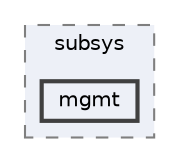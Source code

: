 digraph "build/zephyr/subsys/mgmt"
{
 // LATEX_PDF_SIZE
  bgcolor="transparent";
  edge [fontname=Helvetica,fontsize=10,labelfontname=Helvetica,labelfontsize=10];
  node [fontname=Helvetica,fontsize=10,shape=box,height=0.2,width=0.4];
  compound=true
  subgraph clusterdir_fee2df84931cf9d66e516b35c2f3fff7 {
    graph [ bgcolor="#edf0f7", pencolor="grey50", label="subsys", fontname=Helvetica,fontsize=10 style="filled,dashed", URL="dir_fee2df84931cf9d66e516b35c2f3fff7.html",tooltip=""]
  dir_2faef9974c11762ae1d1bbcb9998692b [label="mgmt", fillcolor="#edf0f7", color="grey25", style="filled,bold", URL="dir_2faef9974c11762ae1d1bbcb9998692b.html",tooltip=""];
  }
}
